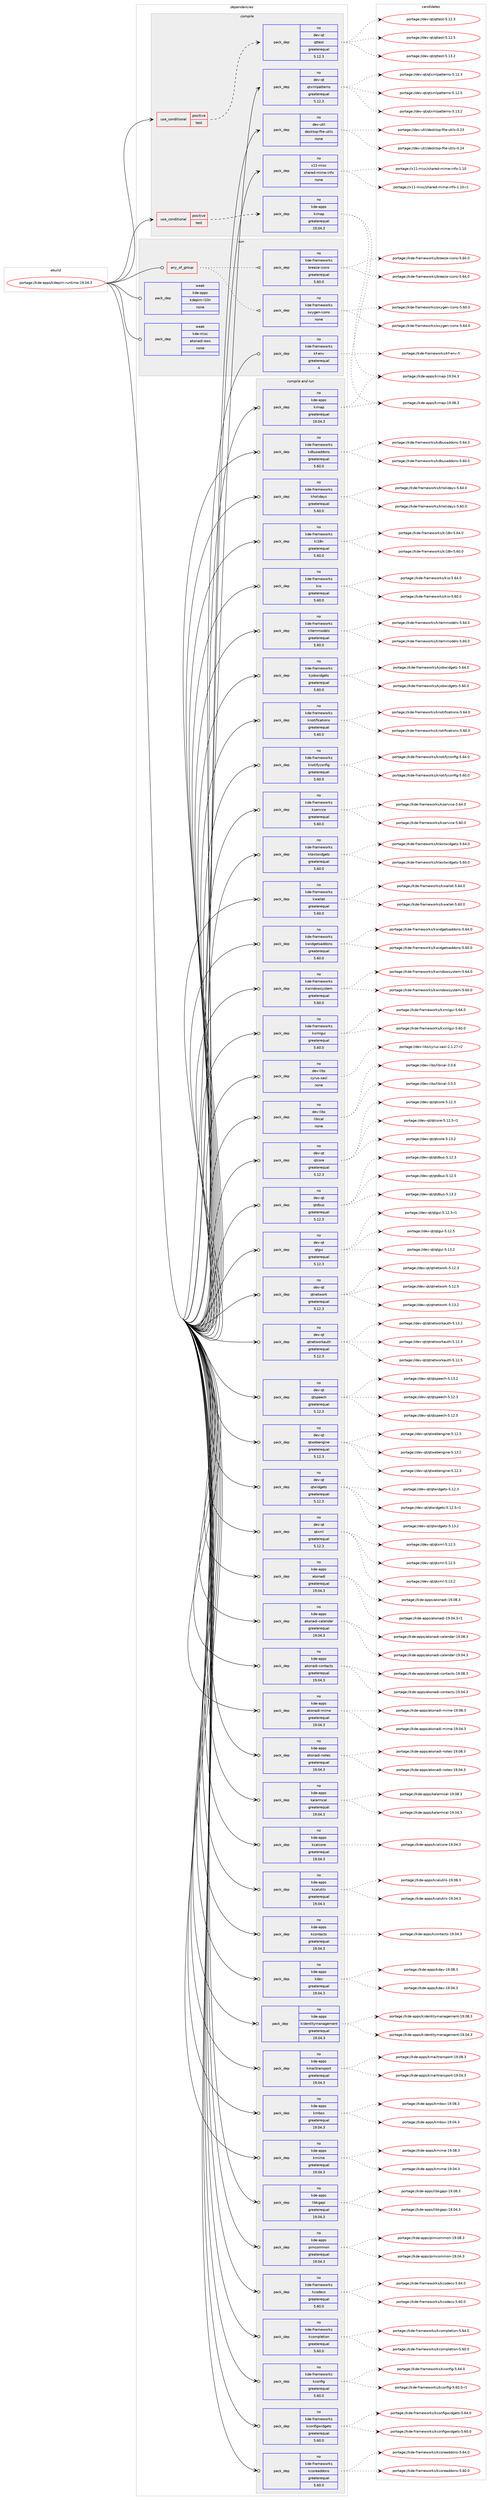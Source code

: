 digraph prolog {

# *************
# Graph options
# *************

newrank=true;
concentrate=true;
compound=true;
graph [rankdir=LR,fontname=Helvetica,fontsize=10,ranksep=1.5];#, ranksep=2.5, nodesep=0.2];
edge  [arrowhead=vee];
node  [fontname=Helvetica,fontsize=10];

# **********
# The ebuild
# **********

subgraph cluster_leftcol {
color=gray;
rank=same;
label=<<i>ebuild</i>>;
id [label="portage://kde-apps/kdepim-runtime-19.04.3", color=red, width=4, href="../kde-apps/kdepim-runtime-19.04.3.svg"];
}

# ****************
# The dependencies
# ****************

subgraph cluster_midcol {
color=gray;
label=<<i>dependencies</i>>;
subgraph cluster_compile {
fillcolor="#eeeeee";
style=filled;
label=<<i>compile</i>>;
subgraph cond75126 {
dependency288785 [label=<<TABLE BORDER="0" CELLBORDER="1" CELLSPACING="0" CELLPADDING="4"><TR><TD ROWSPAN="3" CELLPADDING="10">use_conditional</TD></TR><TR><TD>positive</TD></TR><TR><TD>test</TD></TR></TABLE>>, shape=none, color=red];
subgraph pack209333 {
dependency288786 [label=<<TABLE BORDER="0" CELLBORDER="1" CELLSPACING="0" CELLPADDING="4" WIDTH="220"><TR><TD ROWSPAN="6" CELLPADDING="30">pack_dep</TD></TR><TR><TD WIDTH="110">no</TD></TR><TR><TD>dev-qt</TD></TR><TR><TD>qttest</TD></TR><TR><TD>greaterequal</TD></TR><TR><TD>5.12.3</TD></TR></TABLE>>, shape=none, color=blue];
}
dependency288785:e -> dependency288786:w [weight=20,style="dashed",arrowhead="vee"];
}
id:e -> dependency288785:w [weight=20,style="solid",arrowhead="vee"];
subgraph cond75127 {
dependency288787 [label=<<TABLE BORDER="0" CELLBORDER="1" CELLSPACING="0" CELLPADDING="4"><TR><TD ROWSPAN="3" CELLPADDING="10">use_conditional</TD></TR><TR><TD>positive</TD></TR><TR><TD>test</TD></TR></TABLE>>, shape=none, color=red];
subgraph pack209334 {
dependency288788 [label=<<TABLE BORDER="0" CELLBORDER="1" CELLSPACING="0" CELLPADDING="4" WIDTH="220"><TR><TD ROWSPAN="6" CELLPADDING="30">pack_dep</TD></TR><TR><TD WIDTH="110">no</TD></TR><TR><TD>kde-apps</TD></TR><TR><TD>kimap</TD></TR><TR><TD>greaterequal</TD></TR><TR><TD>19.04.3</TD></TR></TABLE>>, shape=none, color=blue];
}
dependency288787:e -> dependency288788:w [weight=20,style="dashed",arrowhead="vee"];
}
id:e -> dependency288787:w [weight=20,style="solid",arrowhead="vee"];
subgraph pack209335 {
dependency288789 [label=<<TABLE BORDER="0" CELLBORDER="1" CELLSPACING="0" CELLPADDING="4" WIDTH="220"><TR><TD ROWSPAN="6" CELLPADDING="30">pack_dep</TD></TR><TR><TD WIDTH="110">no</TD></TR><TR><TD>dev-qt</TD></TR><TR><TD>qtxmlpatterns</TD></TR><TR><TD>greaterequal</TD></TR><TR><TD>5.12.3</TD></TR></TABLE>>, shape=none, color=blue];
}
id:e -> dependency288789:w [weight=20,style="solid",arrowhead="vee"];
subgraph pack209336 {
dependency288790 [label=<<TABLE BORDER="0" CELLBORDER="1" CELLSPACING="0" CELLPADDING="4" WIDTH="220"><TR><TD ROWSPAN="6" CELLPADDING="30">pack_dep</TD></TR><TR><TD WIDTH="110">no</TD></TR><TR><TD>dev-util</TD></TR><TR><TD>desktop-file-utils</TD></TR><TR><TD>none</TD></TR><TR><TD></TD></TR></TABLE>>, shape=none, color=blue];
}
id:e -> dependency288790:w [weight=20,style="solid",arrowhead="vee"];
subgraph pack209337 {
dependency288791 [label=<<TABLE BORDER="0" CELLBORDER="1" CELLSPACING="0" CELLPADDING="4" WIDTH="220"><TR><TD ROWSPAN="6" CELLPADDING="30">pack_dep</TD></TR><TR><TD WIDTH="110">no</TD></TR><TR><TD>x11-misc</TD></TR><TR><TD>shared-mime-info</TD></TR><TR><TD>none</TD></TR><TR><TD></TD></TR></TABLE>>, shape=none, color=blue];
}
id:e -> dependency288791:w [weight=20,style="solid",arrowhead="vee"];
}
subgraph cluster_compileandrun {
fillcolor="#eeeeee";
style=filled;
label=<<i>compile and run</i>>;
subgraph pack209338 {
dependency288792 [label=<<TABLE BORDER="0" CELLBORDER="1" CELLSPACING="0" CELLPADDING="4" WIDTH="220"><TR><TD ROWSPAN="6" CELLPADDING="30">pack_dep</TD></TR><TR><TD WIDTH="110">no</TD></TR><TR><TD>dev-libs</TD></TR><TR><TD>cyrus-sasl</TD></TR><TR><TD>none</TD></TR><TR><TD></TD></TR></TABLE>>, shape=none, color=blue];
}
id:e -> dependency288792:w [weight=20,style="solid",arrowhead="odotvee"];
subgraph pack209339 {
dependency288793 [label=<<TABLE BORDER="0" CELLBORDER="1" CELLSPACING="0" CELLPADDING="4" WIDTH="220"><TR><TD ROWSPAN="6" CELLPADDING="30">pack_dep</TD></TR><TR><TD WIDTH="110">no</TD></TR><TR><TD>dev-libs</TD></TR><TR><TD>libical</TD></TR><TR><TD>none</TD></TR><TR><TD></TD></TR></TABLE>>, shape=none, color=blue];
}
id:e -> dependency288793:w [weight=20,style="solid",arrowhead="odotvee"];
subgraph pack209340 {
dependency288794 [label=<<TABLE BORDER="0" CELLBORDER="1" CELLSPACING="0" CELLPADDING="4" WIDTH="220"><TR><TD ROWSPAN="6" CELLPADDING="30">pack_dep</TD></TR><TR><TD WIDTH="110">no</TD></TR><TR><TD>dev-qt</TD></TR><TR><TD>qtcore</TD></TR><TR><TD>greaterequal</TD></TR><TR><TD>5.12.3</TD></TR></TABLE>>, shape=none, color=blue];
}
id:e -> dependency288794:w [weight=20,style="solid",arrowhead="odotvee"];
subgraph pack209341 {
dependency288795 [label=<<TABLE BORDER="0" CELLBORDER="1" CELLSPACING="0" CELLPADDING="4" WIDTH="220"><TR><TD ROWSPAN="6" CELLPADDING="30">pack_dep</TD></TR><TR><TD WIDTH="110">no</TD></TR><TR><TD>dev-qt</TD></TR><TR><TD>qtdbus</TD></TR><TR><TD>greaterequal</TD></TR><TR><TD>5.12.3</TD></TR></TABLE>>, shape=none, color=blue];
}
id:e -> dependency288795:w [weight=20,style="solid",arrowhead="odotvee"];
subgraph pack209342 {
dependency288796 [label=<<TABLE BORDER="0" CELLBORDER="1" CELLSPACING="0" CELLPADDING="4" WIDTH="220"><TR><TD ROWSPAN="6" CELLPADDING="30">pack_dep</TD></TR><TR><TD WIDTH="110">no</TD></TR><TR><TD>dev-qt</TD></TR><TR><TD>qtgui</TD></TR><TR><TD>greaterequal</TD></TR><TR><TD>5.12.3</TD></TR></TABLE>>, shape=none, color=blue];
}
id:e -> dependency288796:w [weight=20,style="solid",arrowhead="odotvee"];
subgraph pack209343 {
dependency288797 [label=<<TABLE BORDER="0" CELLBORDER="1" CELLSPACING="0" CELLPADDING="4" WIDTH="220"><TR><TD ROWSPAN="6" CELLPADDING="30">pack_dep</TD></TR><TR><TD WIDTH="110">no</TD></TR><TR><TD>dev-qt</TD></TR><TR><TD>qtnetwork</TD></TR><TR><TD>greaterequal</TD></TR><TR><TD>5.12.3</TD></TR></TABLE>>, shape=none, color=blue];
}
id:e -> dependency288797:w [weight=20,style="solid",arrowhead="odotvee"];
subgraph pack209344 {
dependency288798 [label=<<TABLE BORDER="0" CELLBORDER="1" CELLSPACING="0" CELLPADDING="4" WIDTH="220"><TR><TD ROWSPAN="6" CELLPADDING="30">pack_dep</TD></TR><TR><TD WIDTH="110">no</TD></TR><TR><TD>dev-qt</TD></TR><TR><TD>qtnetworkauth</TD></TR><TR><TD>greaterequal</TD></TR><TR><TD>5.12.3</TD></TR></TABLE>>, shape=none, color=blue];
}
id:e -> dependency288798:w [weight=20,style="solid",arrowhead="odotvee"];
subgraph pack209345 {
dependency288799 [label=<<TABLE BORDER="0" CELLBORDER="1" CELLSPACING="0" CELLPADDING="4" WIDTH="220"><TR><TD ROWSPAN="6" CELLPADDING="30">pack_dep</TD></TR><TR><TD WIDTH="110">no</TD></TR><TR><TD>dev-qt</TD></TR><TR><TD>qtspeech</TD></TR><TR><TD>greaterequal</TD></TR><TR><TD>5.12.3</TD></TR></TABLE>>, shape=none, color=blue];
}
id:e -> dependency288799:w [weight=20,style="solid",arrowhead="odotvee"];
subgraph pack209346 {
dependency288800 [label=<<TABLE BORDER="0" CELLBORDER="1" CELLSPACING="0" CELLPADDING="4" WIDTH="220"><TR><TD ROWSPAN="6" CELLPADDING="30">pack_dep</TD></TR><TR><TD WIDTH="110">no</TD></TR><TR><TD>dev-qt</TD></TR><TR><TD>qtwebengine</TD></TR><TR><TD>greaterequal</TD></TR><TR><TD>5.12.3</TD></TR></TABLE>>, shape=none, color=blue];
}
id:e -> dependency288800:w [weight=20,style="solid",arrowhead="odotvee"];
subgraph pack209347 {
dependency288801 [label=<<TABLE BORDER="0" CELLBORDER="1" CELLSPACING="0" CELLPADDING="4" WIDTH="220"><TR><TD ROWSPAN="6" CELLPADDING="30">pack_dep</TD></TR><TR><TD WIDTH="110">no</TD></TR><TR><TD>dev-qt</TD></TR><TR><TD>qtwidgets</TD></TR><TR><TD>greaterequal</TD></TR><TR><TD>5.12.3</TD></TR></TABLE>>, shape=none, color=blue];
}
id:e -> dependency288801:w [weight=20,style="solid",arrowhead="odotvee"];
subgraph pack209348 {
dependency288802 [label=<<TABLE BORDER="0" CELLBORDER="1" CELLSPACING="0" CELLPADDING="4" WIDTH="220"><TR><TD ROWSPAN="6" CELLPADDING="30">pack_dep</TD></TR><TR><TD WIDTH="110">no</TD></TR><TR><TD>dev-qt</TD></TR><TR><TD>qtxml</TD></TR><TR><TD>greaterequal</TD></TR><TR><TD>5.12.3</TD></TR></TABLE>>, shape=none, color=blue];
}
id:e -> dependency288802:w [weight=20,style="solid",arrowhead="odotvee"];
subgraph pack209349 {
dependency288803 [label=<<TABLE BORDER="0" CELLBORDER="1" CELLSPACING="0" CELLPADDING="4" WIDTH="220"><TR><TD ROWSPAN="6" CELLPADDING="30">pack_dep</TD></TR><TR><TD WIDTH="110">no</TD></TR><TR><TD>kde-apps</TD></TR><TR><TD>akonadi</TD></TR><TR><TD>greaterequal</TD></TR><TR><TD>19.04.3</TD></TR></TABLE>>, shape=none, color=blue];
}
id:e -> dependency288803:w [weight=20,style="solid",arrowhead="odotvee"];
subgraph pack209350 {
dependency288804 [label=<<TABLE BORDER="0" CELLBORDER="1" CELLSPACING="0" CELLPADDING="4" WIDTH="220"><TR><TD ROWSPAN="6" CELLPADDING="30">pack_dep</TD></TR><TR><TD WIDTH="110">no</TD></TR><TR><TD>kde-apps</TD></TR><TR><TD>akonadi-calendar</TD></TR><TR><TD>greaterequal</TD></TR><TR><TD>19.04.3</TD></TR></TABLE>>, shape=none, color=blue];
}
id:e -> dependency288804:w [weight=20,style="solid",arrowhead="odotvee"];
subgraph pack209351 {
dependency288805 [label=<<TABLE BORDER="0" CELLBORDER="1" CELLSPACING="0" CELLPADDING="4" WIDTH="220"><TR><TD ROWSPAN="6" CELLPADDING="30">pack_dep</TD></TR><TR><TD WIDTH="110">no</TD></TR><TR><TD>kde-apps</TD></TR><TR><TD>akonadi-contacts</TD></TR><TR><TD>greaterequal</TD></TR><TR><TD>19.04.3</TD></TR></TABLE>>, shape=none, color=blue];
}
id:e -> dependency288805:w [weight=20,style="solid",arrowhead="odotvee"];
subgraph pack209352 {
dependency288806 [label=<<TABLE BORDER="0" CELLBORDER="1" CELLSPACING="0" CELLPADDING="4" WIDTH="220"><TR><TD ROWSPAN="6" CELLPADDING="30">pack_dep</TD></TR><TR><TD WIDTH="110">no</TD></TR><TR><TD>kde-apps</TD></TR><TR><TD>akonadi-mime</TD></TR><TR><TD>greaterequal</TD></TR><TR><TD>19.04.3</TD></TR></TABLE>>, shape=none, color=blue];
}
id:e -> dependency288806:w [weight=20,style="solid",arrowhead="odotvee"];
subgraph pack209353 {
dependency288807 [label=<<TABLE BORDER="0" CELLBORDER="1" CELLSPACING="0" CELLPADDING="4" WIDTH="220"><TR><TD ROWSPAN="6" CELLPADDING="30">pack_dep</TD></TR><TR><TD WIDTH="110">no</TD></TR><TR><TD>kde-apps</TD></TR><TR><TD>akonadi-notes</TD></TR><TR><TD>greaterequal</TD></TR><TR><TD>19.04.3</TD></TR></TABLE>>, shape=none, color=blue];
}
id:e -> dependency288807:w [weight=20,style="solid",arrowhead="odotvee"];
subgraph pack209354 {
dependency288808 [label=<<TABLE BORDER="0" CELLBORDER="1" CELLSPACING="0" CELLPADDING="4" WIDTH="220"><TR><TD ROWSPAN="6" CELLPADDING="30">pack_dep</TD></TR><TR><TD WIDTH="110">no</TD></TR><TR><TD>kde-apps</TD></TR><TR><TD>kalarmcal</TD></TR><TR><TD>greaterequal</TD></TR><TR><TD>19.04.3</TD></TR></TABLE>>, shape=none, color=blue];
}
id:e -> dependency288808:w [weight=20,style="solid",arrowhead="odotvee"];
subgraph pack209355 {
dependency288809 [label=<<TABLE BORDER="0" CELLBORDER="1" CELLSPACING="0" CELLPADDING="4" WIDTH="220"><TR><TD ROWSPAN="6" CELLPADDING="30">pack_dep</TD></TR><TR><TD WIDTH="110">no</TD></TR><TR><TD>kde-apps</TD></TR><TR><TD>kcalcore</TD></TR><TR><TD>greaterequal</TD></TR><TR><TD>19.04.3</TD></TR></TABLE>>, shape=none, color=blue];
}
id:e -> dependency288809:w [weight=20,style="solid",arrowhead="odotvee"];
subgraph pack209356 {
dependency288810 [label=<<TABLE BORDER="0" CELLBORDER="1" CELLSPACING="0" CELLPADDING="4" WIDTH="220"><TR><TD ROWSPAN="6" CELLPADDING="30">pack_dep</TD></TR><TR><TD WIDTH="110">no</TD></TR><TR><TD>kde-apps</TD></TR><TR><TD>kcalutils</TD></TR><TR><TD>greaterequal</TD></TR><TR><TD>19.04.3</TD></TR></TABLE>>, shape=none, color=blue];
}
id:e -> dependency288810:w [weight=20,style="solid",arrowhead="odotvee"];
subgraph pack209357 {
dependency288811 [label=<<TABLE BORDER="0" CELLBORDER="1" CELLSPACING="0" CELLPADDING="4" WIDTH="220"><TR><TD ROWSPAN="6" CELLPADDING="30">pack_dep</TD></TR><TR><TD WIDTH="110">no</TD></TR><TR><TD>kde-apps</TD></TR><TR><TD>kcontacts</TD></TR><TR><TD>greaterequal</TD></TR><TR><TD>19.04.3</TD></TR></TABLE>>, shape=none, color=blue];
}
id:e -> dependency288811:w [weight=20,style="solid",arrowhead="odotvee"];
subgraph pack209358 {
dependency288812 [label=<<TABLE BORDER="0" CELLBORDER="1" CELLSPACING="0" CELLPADDING="4" WIDTH="220"><TR><TD ROWSPAN="6" CELLPADDING="30">pack_dep</TD></TR><TR><TD WIDTH="110">no</TD></TR><TR><TD>kde-apps</TD></TR><TR><TD>kdav</TD></TR><TR><TD>greaterequal</TD></TR><TR><TD>19.04.3</TD></TR></TABLE>>, shape=none, color=blue];
}
id:e -> dependency288812:w [weight=20,style="solid",arrowhead="odotvee"];
subgraph pack209359 {
dependency288813 [label=<<TABLE BORDER="0" CELLBORDER="1" CELLSPACING="0" CELLPADDING="4" WIDTH="220"><TR><TD ROWSPAN="6" CELLPADDING="30">pack_dep</TD></TR><TR><TD WIDTH="110">no</TD></TR><TR><TD>kde-apps</TD></TR><TR><TD>kidentitymanagement</TD></TR><TR><TD>greaterequal</TD></TR><TR><TD>19.04.3</TD></TR></TABLE>>, shape=none, color=blue];
}
id:e -> dependency288813:w [weight=20,style="solid",arrowhead="odotvee"];
subgraph pack209360 {
dependency288814 [label=<<TABLE BORDER="0" CELLBORDER="1" CELLSPACING="0" CELLPADDING="4" WIDTH="220"><TR><TD ROWSPAN="6" CELLPADDING="30">pack_dep</TD></TR><TR><TD WIDTH="110">no</TD></TR><TR><TD>kde-apps</TD></TR><TR><TD>kimap</TD></TR><TR><TD>greaterequal</TD></TR><TR><TD>19.04.3</TD></TR></TABLE>>, shape=none, color=blue];
}
id:e -> dependency288814:w [weight=20,style="solid",arrowhead="odotvee"];
subgraph pack209361 {
dependency288815 [label=<<TABLE BORDER="0" CELLBORDER="1" CELLSPACING="0" CELLPADDING="4" WIDTH="220"><TR><TD ROWSPAN="6" CELLPADDING="30">pack_dep</TD></TR><TR><TD WIDTH="110">no</TD></TR><TR><TD>kde-apps</TD></TR><TR><TD>kmailtransport</TD></TR><TR><TD>greaterequal</TD></TR><TR><TD>19.04.3</TD></TR></TABLE>>, shape=none, color=blue];
}
id:e -> dependency288815:w [weight=20,style="solid",arrowhead="odotvee"];
subgraph pack209362 {
dependency288816 [label=<<TABLE BORDER="0" CELLBORDER="1" CELLSPACING="0" CELLPADDING="4" WIDTH="220"><TR><TD ROWSPAN="6" CELLPADDING="30">pack_dep</TD></TR><TR><TD WIDTH="110">no</TD></TR><TR><TD>kde-apps</TD></TR><TR><TD>kmbox</TD></TR><TR><TD>greaterequal</TD></TR><TR><TD>19.04.3</TD></TR></TABLE>>, shape=none, color=blue];
}
id:e -> dependency288816:w [weight=20,style="solid",arrowhead="odotvee"];
subgraph pack209363 {
dependency288817 [label=<<TABLE BORDER="0" CELLBORDER="1" CELLSPACING="0" CELLPADDING="4" WIDTH="220"><TR><TD ROWSPAN="6" CELLPADDING="30">pack_dep</TD></TR><TR><TD WIDTH="110">no</TD></TR><TR><TD>kde-apps</TD></TR><TR><TD>kmime</TD></TR><TR><TD>greaterequal</TD></TR><TR><TD>19.04.3</TD></TR></TABLE>>, shape=none, color=blue];
}
id:e -> dependency288817:w [weight=20,style="solid",arrowhead="odotvee"];
subgraph pack209364 {
dependency288818 [label=<<TABLE BORDER="0" CELLBORDER="1" CELLSPACING="0" CELLPADDING="4" WIDTH="220"><TR><TD ROWSPAN="6" CELLPADDING="30">pack_dep</TD></TR><TR><TD WIDTH="110">no</TD></TR><TR><TD>kde-apps</TD></TR><TR><TD>libkgapi</TD></TR><TR><TD>greaterequal</TD></TR><TR><TD>19.04.3</TD></TR></TABLE>>, shape=none, color=blue];
}
id:e -> dependency288818:w [weight=20,style="solid",arrowhead="odotvee"];
subgraph pack209365 {
dependency288819 [label=<<TABLE BORDER="0" CELLBORDER="1" CELLSPACING="0" CELLPADDING="4" WIDTH="220"><TR><TD ROWSPAN="6" CELLPADDING="30">pack_dep</TD></TR><TR><TD WIDTH="110">no</TD></TR><TR><TD>kde-apps</TD></TR><TR><TD>pimcommon</TD></TR><TR><TD>greaterequal</TD></TR><TR><TD>19.04.3</TD></TR></TABLE>>, shape=none, color=blue];
}
id:e -> dependency288819:w [weight=20,style="solid",arrowhead="odotvee"];
subgraph pack209366 {
dependency288820 [label=<<TABLE BORDER="0" CELLBORDER="1" CELLSPACING="0" CELLPADDING="4" WIDTH="220"><TR><TD ROWSPAN="6" CELLPADDING="30">pack_dep</TD></TR><TR><TD WIDTH="110">no</TD></TR><TR><TD>kde-frameworks</TD></TR><TR><TD>kcodecs</TD></TR><TR><TD>greaterequal</TD></TR><TR><TD>5.60.0</TD></TR></TABLE>>, shape=none, color=blue];
}
id:e -> dependency288820:w [weight=20,style="solid",arrowhead="odotvee"];
subgraph pack209367 {
dependency288821 [label=<<TABLE BORDER="0" CELLBORDER="1" CELLSPACING="0" CELLPADDING="4" WIDTH="220"><TR><TD ROWSPAN="6" CELLPADDING="30">pack_dep</TD></TR><TR><TD WIDTH="110">no</TD></TR><TR><TD>kde-frameworks</TD></TR><TR><TD>kcompletion</TD></TR><TR><TD>greaterequal</TD></TR><TR><TD>5.60.0</TD></TR></TABLE>>, shape=none, color=blue];
}
id:e -> dependency288821:w [weight=20,style="solid",arrowhead="odotvee"];
subgraph pack209368 {
dependency288822 [label=<<TABLE BORDER="0" CELLBORDER="1" CELLSPACING="0" CELLPADDING="4" WIDTH="220"><TR><TD ROWSPAN="6" CELLPADDING="30">pack_dep</TD></TR><TR><TD WIDTH="110">no</TD></TR><TR><TD>kde-frameworks</TD></TR><TR><TD>kconfig</TD></TR><TR><TD>greaterequal</TD></TR><TR><TD>5.60.0</TD></TR></TABLE>>, shape=none, color=blue];
}
id:e -> dependency288822:w [weight=20,style="solid",arrowhead="odotvee"];
subgraph pack209369 {
dependency288823 [label=<<TABLE BORDER="0" CELLBORDER="1" CELLSPACING="0" CELLPADDING="4" WIDTH="220"><TR><TD ROWSPAN="6" CELLPADDING="30">pack_dep</TD></TR><TR><TD WIDTH="110">no</TD></TR><TR><TD>kde-frameworks</TD></TR><TR><TD>kconfigwidgets</TD></TR><TR><TD>greaterequal</TD></TR><TR><TD>5.60.0</TD></TR></TABLE>>, shape=none, color=blue];
}
id:e -> dependency288823:w [weight=20,style="solid",arrowhead="odotvee"];
subgraph pack209370 {
dependency288824 [label=<<TABLE BORDER="0" CELLBORDER="1" CELLSPACING="0" CELLPADDING="4" WIDTH="220"><TR><TD ROWSPAN="6" CELLPADDING="30">pack_dep</TD></TR><TR><TD WIDTH="110">no</TD></TR><TR><TD>kde-frameworks</TD></TR><TR><TD>kcoreaddons</TD></TR><TR><TD>greaterequal</TD></TR><TR><TD>5.60.0</TD></TR></TABLE>>, shape=none, color=blue];
}
id:e -> dependency288824:w [weight=20,style="solid",arrowhead="odotvee"];
subgraph pack209371 {
dependency288825 [label=<<TABLE BORDER="0" CELLBORDER="1" CELLSPACING="0" CELLPADDING="4" WIDTH="220"><TR><TD ROWSPAN="6" CELLPADDING="30">pack_dep</TD></TR><TR><TD WIDTH="110">no</TD></TR><TR><TD>kde-frameworks</TD></TR><TR><TD>kdbusaddons</TD></TR><TR><TD>greaterequal</TD></TR><TR><TD>5.60.0</TD></TR></TABLE>>, shape=none, color=blue];
}
id:e -> dependency288825:w [weight=20,style="solid",arrowhead="odotvee"];
subgraph pack209372 {
dependency288826 [label=<<TABLE BORDER="0" CELLBORDER="1" CELLSPACING="0" CELLPADDING="4" WIDTH="220"><TR><TD ROWSPAN="6" CELLPADDING="30">pack_dep</TD></TR><TR><TD WIDTH="110">no</TD></TR><TR><TD>kde-frameworks</TD></TR><TR><TD>kholidays</TD></TR><TR><TD>greaterequal</TD></TR><TR><TD>5.60.0</TD></TR></TABLE>>, shape=none, color=blue];
}
id:e -> dependency288826:w [weight=20,style="solid",arrowhead="odotvee"];
subgraph pack209373 {
dependency288827 [label=<<TABLE BORDER="0" CELLBORDER="1" CELLSPACING="0" CELLPADDING="4" WIDTH="220"><TR><TD ROWSPAN="6" CELLPADDING="30">pack_dep</TD></TR><TR><TD WIDTH="110">no</TD></TR><TR><TD>kde-frameworks</TD></TR><TR><TD>ki18n</TD></TR><TR><TD>greaterequal</TD></TR><TR><TD>5.60.0</TD></TR></TABLE>>, shape=none, color=blue];
}
id:e -> dependency288827:w [weight=20,style="solid",arrowhead="odotvee"];
subgraph pack209374 {
dependency288828 [label=<<TABLE BORDER="0" CELLBORDER="1" CELLSPACING="0" CELLPADDING="4" WIDTH="220"><TR><TD ROWSPAN="6" CELLPADDING="30">pack_dep</TD></TR><TR><TD WIDTH="110">no</TD></TR><TR><TD>kde-frameworks</TD></TR><TR><TD>kio</TD></TR><TR><TD>greaterequal</TD></TR><TR><TD>5.60.0</TD></TR></TABLE>>, shape=none, color=blue];
}
id:e -> dependency288828:w [weight=20,style="solid",arrowhead="odotvee"];
subgraph pack209375 {
dependency288829 [label=<<TABLE BORDER="0" CELLBORDER="1" CELLSPACING="0" CELLPADDING="4" WIDTH="220"><TR><TD ROWSPAN="6" CELLPADDING="30">pack_dep</TD></TR><TR><TD WIDTH="110">no</TD></TR><TR><TD>kde-frameworks</TD></TR><TR><TD>kitemmodels</TD></TR><TR><TD>greaterequal</TD></TR><TR><TD>5.60.0</TD></TR></TABLE>>, shape=none, color=blue];
}
id:e -> dependency288829:w [weight=20,style="solid",arrowhead="odotvee"];
subgraph pack209376 {
dependency288830 [label=<<TABLE BORDER="0" CELLBORDER="1" CELLSPACING="0" CELLPADDING="4" WIDTH="220"><TR><TD ROWSPAN="6" CELLPADDING="30">pack_dep</TD></TR><TR><TD WIDTH="110">no</TD></TR><TR><TD>kde-frameworks</TD></TR><TR><TD>kjobwidgets</TD></TR><TR><TD>greaterequal</TD></TR><TR><TD>5.60.0</TD></TR></TABLE>>, shape=none, color=blue];
}
id:e -> dependency288830:w [weight=20,style="solid",arrowhead="odotvee"];
subgraph pack209377 {
dependency288831 [label=<<TABLE BORDER="0" CELLBORDER="1" CELLSPACING="0" CELLPADDING="4" WIDTH="220"><TR><TD ROWSPAN="6" CELLPADDING="30">pack_dep</TD></TR><TR><TD WIDTH="110">no</TD></TR><TR><TD>kde-frameworks</TD></TR><TR><TD>knotifications</TD></TR><TR><TD>greaterequal</TD></TR><TR><TD>5.60.0</TD></TR></TABLE>>, shape=none, color=blue];
}
id:e -> dependency288831:w [weight=20,style="solid",arrowhead="odotvee"];
subgraph pack209378 {
dependency288832 [label=<<TABLE BORDER="0" CELLBORDER="1" CELLSPACING="0" CELLPADDING="4" WIDTH="220"><TR><TD ROWSPAN="6" CELLPADDING="30">pack_dep</TD></TR><TR><TD WIDTH="110">no</TD></TR><TR><TD>kde-frameworks</TD></TR><TR><TD>knotifyconfig</TD></TR><TR><TD>greaterequal</TD></TR><TR><TD>5.60.0</TD></TR></TABLE>>, shape=none, color=blue];
}
id:e -> dependency288832:w [weight=20,style="solid",arrowhead="odotvee"];
subgraph pack209379 {
dependency288833 [label=<<TABLE BORDER="0" CELLBORDER="1" CELLSPACING="0" CELLPADDING="4" WIDTH="220"><TR><TD ROWSPAN="6" CELLPADDING="30">pack_dep</TD></TR><TR><TD WIDTH="110">no</TD></TR><TR><TD>kde-frameworks</TD></TR><TR><TD>kservice</TD></TR><TR><TD>greaterequal</TD></TR><TR><TD>5.60.0</TD></TR></TABLE>>, shape=none, color=blue];
}
id:e -> dependency288833:w [weight=20,style="solid",arrowhead="odotvee"];
subgraph pack209380 {
dependency288834 [label=<<TABLE BORDER="0" CELLBORDER="1" CELLSPACING="0" CELLPADDING="4" WIDTH="220"><TR><TD ROWSPAN="6" CELLPADDING="30">pack_dep</TD></TR><TR><TD WIDTH="110">no</TD></TR><TR><TD>kde-frameworks</TD></TR><TR><TD>ktextwidgets</TD></TR><TR><TD>greaterequal</TD></TR><TR><TD>5.60.0</TD></TR></TABLE>>, shape=none, color=blue];
}
id:e -> dependency288834:w [weight=20,style="solid",arrowhead="odotvee"];
subgraph pack209381 {
dependency288835 [label=<<TABLE BORDER="0" CELLBORDER="1" CELLSPACING="0" CELLPADDING="4" WIDTH="220"><TR><TD ROWSPAN="6" CELLPADDING="30">pack_dep</TD></TR><TR><TD WIDTH="110">no</TD></TR><TR><TD>kde-frameworks</TD></TR><TR><TD>kwallet</TD></TR><TR><TD>greaterequal</TD></TR><TR><TD>5.60.0</TD></TR></TABLE>>, shape=none, color=blue];
}
id:e -> dependency288835:w [weight=20,style="solid",arrowhead="odotvee"];
subgraph pack209382 {
dependency288836 [label=<<TABLE BORDER="0" CELLBORDER="1" CELLSPACING="0" CELLPADDING="4" WIDTH="220"><TR><TD ROWSPAN="6" CELLPADDING="30">pack_dep</TD></TR><TR><TD WIDTH="110">no</TD></TR><TR><TD>kde-frameworks</TD></TR><TR><TD>kwidgetsaddons</TD></TR><TR><TD>greaterequal</TD></TR><TR><TD>5.60.0</TD></TR></TABLE>>, shape=none, color=blue];
}
id:e -> dependency288836:w [weight=20,style="solid",arrowhead="odotvee"];
subgraph pack209383 {
dependency288837 [label=<<TABLE BORDER="0" CELLBORDER="1" CELLSPACING="0" CELLPADDING="4" WIDTH="220"><TR><TD ROWSPAN="6" CELLPADDING="30">pack_dep</TD></TR><TR><TD WIDTH="110">no</TD></TR><TR><TD>kde-frameworks</TD></TR><TR><TD>kwindowsystem</TD></TR><TR><TD>greaterequal</TD></TR><TR><TD>5.60.0</TD></TR></TABLE>>, shape=none, color=blue];
}
id:e -> dependency288837:w [weight=20,style="solid",arrowhead="odotvee"];
subgraph pack209384 {
dependency288838 [label=<<TABLE BORDER="0" CELLBORDER="1" CELLSPACING="0" CELLPADDING="4" WIDTH="220"><TR><TD ROWSPAN="6" CELLPADDING="30">pack_dep</TD></TR><TR><TD WIDTH="110">no</TD></TR><TR><TD>kde-frameworks</TD></TR><TR><TD>kxmlgui</TD></TR><TR><TD>greaterequal</TD></TR><TR><TD>5.60.0</TD></TR></TABLE>>, shape=none, color=blue];
}
id:e -> dependency288838:w [weight=20,style="solid",arrowhead="odotvee"];
}
subgraph cluster_run {
fillcolor="#eeeeee";
style=filled;
label=<<i>run</i>>;
subgraph any4225 {
dependency288839 [label=<<TABLE BORDER="0" CELLBORDER="1" CELLSPACING="0" CELLPADDING="4"><TR><TD CELLPADDING="10">any_of_group</TD></TR></TABLE>>, shape=none, color=red];subgraph pack209385 {
dependency288840 [label=<<TABLE BORDER="0" CELLBORDER="1" CELLSPACING="0" CELLPADDING="4" WIDTH="220"><TR><TD ROWSPAN="6" CELLPADDING="30">pack_dep</TD></TR><TR><TD WIDTH="110">no</TD></TR><TR><TD>kde-frameworks</TD></TR><TR><TD>breeze-icons</TD></TR><TR><TD>greaterequal</TD></TR><TR><TD>5.60.0</TD></TR></TABLE>>, shape=none, color=blue];
}
dependency288839:e -> dependency288840:w [weight=20,style="dotted",arrowhead="oinv"];
subgraph pack209386 {
dependency288841 [label=<<TABLE BORDER="0" CELLBORDER="1" CELLSPACING="0" CELLPADDING="4" WIDTH="220"><TR><TD ROWSPAN="6" CELLPADDING="30">pack_dep</TD></TR><TR><TD WIDTH="110">no</TD></TR><TR><TD>kde-frameworks</TD></TR><TR><TD>oxygen-icons</TD></TR><TR><TD>none</TD></TR><TR><TD></TD></TR></TABLE>>, shape=none, color=blue];
}
dependency288839:e -> dependency288841:w [weight=20,style="dotted",arrowhead="oinv"];
}
id:e -> dependency288839:w [weight=20,style="solid",arrowhead="odot"];
subgraph pack209387 {
dependency288842 [label=<<TABLE BORDER="0" CELLBORDER="1" CELLSPACING="0" CELLPADDING="4" WIDTH="220"><TR><TD ROWSPAN="6" CELLPADDING="30">pack_dep</TD></TR><TR><TD WIDTH="110">no</TD></TR><TR><TD>kde-frameworks</TD></TR><TR><TD>kf-env</TD></TR><TR><TD>greaterequal</TD></TR><TR><TD>4</TD></TR></TABLE>>, shape=none, color=blue];
}
id:e -> dependency288842:w [weight=20,style="solid",arrowhead="odot"];
subgraph pack209388 {
dependency288843 [label=<<TABLE BORDER="0" CELLBORDER="1" CELLSPACING="0" CELLPADDING="4" WIDTH="220"><TR><TD ROWSPAN="6" CELLPADDING="30">pack_dep</TD></TR><TR><TD WIDTH="110">weak</TD></TR><TR><TD>kde-apps</TD></TR><TR><TD>kdepim-l10n</TD></TR><TR><TD>none</TD></TR><TR><TD></TD></TR></TABLE>>, shape=none, color=blue];
}
id:e -> dependency288843:w [weight=20,style="solid",arrowhead="odot"];
subgraph pack209389 {
dependency288844 [label=<<TABLE BORDER="0" CELLBORDER="1" CELLSPACING="0" CELLPADDING="4" WIDTH="220"><TR><TD ROWSPAN="6" CELLPADDING="30">pack_dep</TD></TR><TR><TD WIDTH="110">weak</TD></TR><TR><TD>kde-misc</TD></TR><TR><TD>akonadi-ews</TD></TR><TR><TD>none</TD></TR><TR><TD></TD></TR></TABLE>>, shape=none, color=blue];
}
id:e -> dependency288844:w [weight=20,style="solid",arrowhead="odot"];
}
}

# **************
# The candidates
# **************

subgraph cluster_choices {
rank=same;
color=gray;
label=<<i>candidates</i>>;

subgraph choice209333 {
color=black;
nodesep=1;
choiceportage100101118451131164711311611610111511645534649504651 [label="portage://dev-qt/qttest-5.12.3", color=red, width=4,href="../dev-qt/qttest-5.12.3.svg"];
choiceportage100101118451131164711311611610111511645534649504653 [label="portage://dev-qt/qttest-5.12.5", color=red, width=4,href="../dev-qt/qttest-5.12.5.svg"];
choiceportage100101118451131164711311611610111511645534649514650 [label="portage://dev-qt/qttest-5.13.2", color=red, width=4,href="../dev-qt/qttest-5.13.2.svg"];
dependency288786:e -> choiceportage100101118451131164711311611610111511645534649504651:w [style=dotted,weight="100"];
dependency288786:e -> choiceportage100101118451131164711311611610111511645534649504653:w [style=dotted,weight="100"];
dependency288786:e -> choiceportage100101118451131164711311611610111511645534649514650:w [style=dotted,weight="100"];
}
subgraph choice209334 {
color=black;
nodesep=1;
choiceportage107100101459711211211547107105109971124549574648524651 [label="portage://kde-apps/kimap-19.04.3", color=red, width=4,href="../kde-apps/kimap-19.04.3.svg"];
choiceportage107100101459711211211547107105109971124549574648564651 [label="portage://kde-apps/kimap-19.08.3", color=red, width=4,href="../kde-apps/kimap-19.08.3.svg"];
dependency288788:e -> choiceportage107100101459711211211547107105109971124549574648524651:w [style=dotted,weight="100"];
dependency288788:e -> choiceportage107100101459711211211547107105109971124549574648564651:w [style=dotted,weight="100"];
}
subgraph choice209335 {
color=black;
nodesep=1;
choiceportage10010111845113116471131161201091081129711611610111411011545534649504651 [label="portage://dev-qt/qtxmlpatterns-5.12.3", color=red, width=4,href="../dev-qt/qtxmlpatterns-5.12.3.svg"];
choiceportage10010111845113116471131161201091081129711611610111411011545534649504653 [label="portage://dev-qt/qtxmlpatterns-5.12.5", color=red, width=4,href="../dev-qt/qtxmlpatterns-5.12.5.svg"];
choiceportage10010111845113116471131161201091081129711611610111411011545534649514650 [label="portage://dev-qt/qtxmlpatterns-5.13.2", color=red, width=4,href="../dev-qt/qtxmlpatterns-5.13.2.svg"];
dependency288789:e -> choiceportage10010111845113116471131161201091081129711611610111411011545534649504651:w [style=dotted,weight="100"];
dependency288789:e -> choiceportage10010111845113116471131161201091081129711611610111411011545534649504653:w [style=dotted,weight="100"];
dependency288789:e -> choiceportage10010111845113116471131161201091081129711611610111411011545534649514650:w [style=dotted,weight="100"];
}
subgraph choice209336 {
color=black;
nodesep=1;
choiceportage100101118451171161051084710010111510711611111245102105108101451171161051081154548465051 [label="portage://dev-util/desktop-file-utils-0.23", color=red, width=4,href="../dev-util/desktop-file-utils-0.23.svg"];
choiceportage100101118451171161051084710010111510711611111245102105108101451171161051081154548465052 [label="portage://dev-util/desktop-file-utils-0.24", color=red, width=4,href="../dev-util/desktop-file-utils-0.24.svg"];
dependency288790:e -> choiceportage100101118451171161051084710010111510711611111245102105108101451171161051081154548465051:w [style=dotted,weight="100"];
dependency288790:e -> choiceportage100101118451171161051084710010111510711611111245102105108101451171161051081154548465052:w [style=dotted,weight="100"];
}
subgraph choice209337 {
color=black;
nodesep=1;
choiceportage12049494510910511599471151049711410110045109105109101451051101021114549464948 [label="portage://x11-misc/shared-mime-info-1.10", color=red, width=4,href="../x11-misc/shared-mime-info-1.10.svg"];
choiceportage120494945109105115994711510497114101100451091051091014510511010211145494649484511449 [label="portage://x11-misc/shared-mime-info-1.10-r1", color=red, width=4,href="../x11-misc/shared-mime-info-1.10-r1.svg"];
dependency288791:e -> choiceportage12049494510910511599471151049711410110045109105109101451051101021114549464948:w [style=dotted,weight="100"];
dependency288791:e -> choiceportage120494945109105115994711510497114101100451091051091014510511010211145494649484511449:w [style=dotted,weight="100"];
}
subgraph choice209338 {
color=black;
nodesep=1;
choiceportage100101118451081059811547991211141171154511597115108455046494650554511450 [label="portage://dev-libs/cyrus-sasl-2.1.27-r2", color=red, width=4,href="../dev-libs/cyrus-sasl-2.1.27-r2.svg"];
dependency288792:e -> choiceportage100101118451081059811547991211141171154511597115108455046494650554511450:w [style=dotted,weight="100"];
}
subgraph choice209339 {
color=black;
nodesep=1;
choiceportage100101118451081059811547108105981059997108455146484653 [label="portage://dev-libs/libical-3.0.5", color=red, width=4,href="../dev-libs/libical-3.0.5.svg"];
choiceportage100101118451081059811547108105981059997108455146484654 [label="portage://dev-libs/libical-3.0.6", color=red, width=4,href="../dev-libs/libical-3.0.6.svg"];
dependency288793:e -> choiceportage100101118451081059811547108105981059997108455146484653:w [style=dotted,weight="100"];
dependency288793:e -> choiceportage100101118451081059811547108105981059997108455146484654:w [style=dotted,weight="100"];
}
subgraph choice209340 {
color=black;
nodesep=1;
choiceportage10010111845113116471131169911111410145534649504651 [label="portage://dev-qt/qtcore-5.12.3", color=red, width=4,href="../dev-qt/qtcore-5.12.3.svg"];
choiceportage100101118451131164711311699111114101455346495046534511449 [label="portage://dev-qt/qtcore-5.12.5-r1", color=red, width=4,href="../dev-qt/qtcore-5.12.5-r1.svg"];
choiceportage10010111845113116471131169911111410145534649514650 [label="portage://dev-qt/qtcore-5.13.2", color=red, width=4,href="../dev-qt/qtcore-5.13.2.svg"];
dependency288794:e -> choiceportage10010111845113116471131169911111410145534649504651:w [style=dotted,weight="100"];
dependency288794:e -> choiceportage100101118451131164711311699111114101455346495046534511449:w [style=dotted,weight="100"];
dependency288794:e -> choiceportage10010111845113116471131169911111410145534649514650:w [style=dotted,weight="100"];
}
subgraph choice209341 {
color=black;
nodesep=1;
choiceportage10010111845113116471131161009811711545534649504651 [label="portage://dev-qt/qtdbus-5.12.3", color=red, width=4,href="../dev-qt/qtdbus-5.12.3.svg"];
choiceportage10010111845113116471131161009811711545534649504653 [label="portage://dev-qt/qtdbus-5.12.5", color=red, width=4,href="../dev-qt/qtdbus-5.12.5.svg"];
choiceportage10010111845113116471131161009811711545534649514650 [label="portage://dev-qt/qtdbus-5.13.2", color=red, width=4,href="../dev-qt/qtdbus-5.13.2.svg"];
dependency288795:e -> choiceportage10010111845113116471131161009811711545534649504651:w [style=dotted,weight="100"];
dependency288795:e -> choiceportage10010111845113116471131161009811711545534649504653:w [style=dotted,weight="100"];
dependency288795:e -> choiceportage10010111845113116471131161009811711545534649514650:w [style=dotted,weight="100"];
}
subgraph choice209342 {
color=black;
nodesep=1;
choiceportage1001011184511311647113116103117105455346495046514511449 [label="portage://dev-qt/qtgui-5.12.3-r1", color=red, width=4,href="../dev-qt/qtgui-5.12.3-r1.svg"];
choiceportage100101118451131164711311610311710545534649504653 [label="portage://dev-qt/qtgui-5.12.5", color=red, width=4,href="../dev-qt/qtgui-5.12.5.svg"];
choiceportage100101118451131164711311610311710545534649514650 [label="portage://dev-qt/qtgui-5.13.2", color=red, width=4,href="../dev-qt/qtgui-5.13.2.svg"];
dependency288796:e -> choiceportage1001011184511311647113116103117105455346495046514511449:w [style=dotted,weight="100"];
dependency288796:e -> choiceportage100101118451131164711311610311710545534649504653:w [style=dotted,weight="100"];
dependency288796:e -> choiceportage100101118451131164711311610311710545534649514650:w [style=dotted,weight="100"];
}
subgraph choice209343 {
color=black;
nodesep=1;
choiceportage100101118451131164711311611010111611911111410745534649504651 [label="portage://dev-qt/qtnetwork-5.12.3", color=red, width=4,href="../dev-qt/qtnetwork-5.12.3.svg"];
choiceportage100101118451131164711311611010111611911111410745534649504653 [label="portage://dev-qt/qtnetwork-5.12.5", color=red, width=4,href="../dev-qt/qtnetwork-5.12.5.svg"];
choiceportage100101118451131164711311611010111611911111410745534649514650 [label="portage://dev-qt/qtnetwork-5.13.2", color=red, width=4,href="../dev-qt/qtnetwork-5.13.2.svg"];
dependency288797:e -> choiceportage100101118451131164711311611010111611911111410745534649504651:w [style=dotted,weight="100"];
dependency288797:e -> choiceportage100101118451131164711311611010111611911111410745534649504653:w [style=dotted,weight="100"];
dependency288797:e -> choiceportage100101118451131164711311611010111611911111410745534649514650:w [style=dotted,weight="100"];
}
subgraph choice209344 {
color=black;
nodesep=1;
choiceportage10010111845113116471131161101011161191111141079711711610445534649504651 [label="portage://dev-qt/qtnetworkauth-5.12.3", color=red, width=4,href="../dev-qt/qtnetworkauth-5.12.3.svg"];
choiceportage10010111845113116471131161101011161191111141079711711610445534649504653 [label="portage://dev-qt/qtnetworkauth-5.12.5", color=red, width=4,href="../dev-qt/qtnetworkauth-5.12.5.svg"];
choiceportage10010111845113116471131161101011161191111141079711711610445534649514650 [label="portage://dev-qt/qtnetworkauth-5.13.2", color=red, width=4,href="../dev-qt/qtnetworkauth-5.13.2.svg"];
dependency288798:e -> choiceportage10010111845113116471131161101011161191111141079711711610445534649504651:w [style=dotted,weight="100"];
dependency288798:e -> choiceportage10010111845113116471131161101011161191111141079711711610445534649504653:w [style=dotted,weight="100"];
dependency288798:e -> choiceportage10010111845113116471131161101011161191111141079711711610445534649514650:w [style=dotted,weight="100"];
}
subgraph choice209345 {
color=black;
nodesep=1;
choiceportage10010111845113116471131161151121011019910445534649504651 [label="portage://dev-qt/qtspeech-5.12.3", color=red, width=4,href="../dev-qt/qtspeech-5.12.3.svg"];
choiceportage10010111845113116471131161151121011019910445534649504653 [label="portage://dev-qt/qtspeech-5.12.5", color=red, width=4,href="../dev-qt/qtspeech-5.12.5.svg"];
choiceportage10010111845113116471131161151121011019910445534649514650 [label="portage://dev-qt/qtspeech-5.13.2", color=red, width=4,href="../dev-qt/qtspeech-5.13.2.svg"];
dependency288799:e -> choiceportage10010111845113116471131161151121011019910445534649504651:w [style=dotted,weight="100"];
dependency288799:e -> choiceportage10010111845113116471131161151121011019910445534649504653:w [style=dotted,weight="100"];
dependency288799:e -> choiceportage10010111845113116471131161151121011019910445534649514650:w [style=dotted,weight="100"];
}
subgraph choice209346 {
color=black;
nodesep=1;
choiceportage10010111845113116471131161191019810111010310511010145534649504651 [label="portage://dev-qt/qtwebengine-5.12.3", color=red, width=4,href="../dev-qt/qtwebengine-5.12.3.svg"];
choiceportage10010111845113116471131161191019810111010310511010145534649504653 [label="portage://dev-qt/qtwebengine-5.12.5", color=red, width=4,href="../dev-qt/qtwebengine-5.12.5.svg"];
choiceportage10010111845113116471131161191019810111010310511010145534649514650 [label="portage://dev-qt/qtwebengine-5.13.2", color=red, width=4,href="../dev-qt/qtwebengine-5.13.2.svg"];
dependency288800:e -> choiceportage10010111845113116471131161191019810111010310511010145534649504651:w [style=dotted,weight="100"];
dependency288800:e -> choiceportage10010111845113116471131161191019810111010310511010145534649504653:w [style=dotted,weight="100"];
dependency288800:e -> choiceportage10010111845113116471131161191019810111010310511010145534649514650:w [style=dotted,weight="100"];
}
subgraph choice209347 {
color=black;
nodesep=1;
choiceportage100101118451131164711311611910510010310111611545534649504651 [label="portage://dev-qt/qtwidgets-5.12.3", color=red, width=4,href="../dev-qt/qtwidgets-5.12.3.svg"];
choiceportage1001011184511311647113116119105100103101116115455346495046534511449 [label="portage://dev-qt/qtwidgets-5.12.5-r1", color=red, width=4,href="../dev-qt/qtwidgets-5.12.5-r1.svg"];
choiceportage100101118451131164711311611910510010310111611545534649514650 [label="portage://dev-qt/qtwidgets-5.13.2", color=red, width=4,href="../dev-qt/qtwidgets-5.13.2.svg"];
dependency288801:e -> choiceportage100101118451131164711311611910510010310111611545534649504651:w [style=dotted,weight="100"];
dependency288801:e -> choiceportage1001011184511311647113116119105100103101116115455346495046534511449:w [style=dotted,weight="100"];
dependency288801:e -> choiceportage100101118451131164711311611910510010310111611545534649514650:w [style=dotted,weight="100"];
}
subgraph choice209348 {
color=black;
nodesep=1;
choiceportage100101118451131164711311612010910845534649504651 [label="portage://dev-qt/qtxml-5.12.3", color=red, width=4,href="../dev-qt/qtxml-5.12.3.svg"];
choiceportage100101118451131164711311612010910845534649504653 [label="portage://dev-qt/qtxml-5.12.5", color=red, width=4,href="../dev-qt/qtxml-5.12.5.svg"];
choiceportage100101118451131164711311612010910845534649514650 [label="portage://dev-qt/qtxml-5.13.2", color=red, width=4,href="../dev-qt/qtxml-5.13.2.svg"];
dependency288802:e -> choiceportage100101118451131164711311612010910845534649504651:w [style=dotted,weight="100"];
dependency288802:e -> choiceportage100101118451131164711311612010910845534649504653:w [style=dotted,weight="100"];
dependency288802:e -> choiceportage100101118451131164711311612010910845534649514650:w [style=dotted,weight="100"];
}
subgraph choice209349 {
color=black;
nodesep=1;
choiceportage107100101459711211211547971071111109710010545495746485246514511449 [label="portage://kde-apps/akonadi-19.04.3-r1", color=red, width=4,href="../kde-apps/akonadi-19.04.3-r1.svg"];
choiceportage10710010145971121121154797107111110971001054549574648564651 [label="portage://kde-apps/akonadi-19.08.3", color=red, width=4,href="../kde-apps/akonadi-19.08.3.svg"];
dependency288803:e -> choiceportage107100101459711211211547971071111109710010545495746485246514511449:w [style=dotted,weight="100"];
dependency288803:e -> choiceportage10710010145971121121154797107111110971001054549574648564651:w [style=dotted,weight="100"];
}
subgraph choice209350 {
color=black;
nodesep=1;
choiceportage1071001014597112112115479710711111097100105459997108101110100971144549574648524651 [label="portage://kde-apps/akonadi-calendar-19.04.3", color=red, width=4,href="../kde-apps/akonadi-calendar-19.04.3.svg"];
choiceportage1071001014597112112115479710711111097100105459997108101110100971144549574648564651 [label="portage://kde-apps/akonadi-calendar-19.08.3", color=red, width=4,href="../kde-apps/akonadi-calendar-19.08.3.svg"];
dependency288804:e -> choiceportage1071001014597112112115479710711111097100105459997108101110100971144549574648524651:w [style=dotted,weight="100"];
dependency288804:e -> choiceportage1071001014597112112115479710711111097100105459997108101110100971144549574648564651:w [style=dotted,weight="100"];
}
subgraph choice209351 {
color=black;
nodesep=1;
choiceportage1071001014597112112115479710711111097100105459911111011697991161154549574648524651 [label="portage://kde-apps/akonadi-contacts-19.04.3", color=red, width=4,href="../kde-apps/akonadi-contacts-19.04.3.svg"];
choiceportage1071001014597112112115479710711111097100105459911111011697991161154549574648564651 [label="portage://kde-apps/akonadi-contacts-19.08.3", color=red, width=4,href="../kde-apps/akonadi-contacts-19.08.3.svg"];
dependency288805:e -> choiceportage1071001014597112112115479710711111097100105459911111011697991161154549574648524651:w [style=dotted,weight="100"];
dependency288805:e -> choiceportage1071001014597112112115479710711111097100105459911111011697991161154549574648564651:w [style=dotted,weight="100"];
}
subgraph choice209352 {
color=black;
nodesep=1;
choiceportage1071001014597112112115479710711111097100105451091051091014549574648524651 [label="portage://kde-apps/akonadi-mime-19.04.3", color=red, width=4,href="../kde-apps/akonadi-mime-19.04.3.svg"];
choiceportage1071001014597112112115479710711111097100105451091051091014549574648564651 [label="portage://kde-apps/akonadi-mime-19.08.3", color=red, width=4,href="../kde-apps/akonadi-mime-19.08.3.svg"];
dependency288806:e -> choiceportage1071001014597112112115479710711111097100105451091051091014549574648524651:w [style=dotted,weight="100"];
dependency288806:e -> choiceportage1071001014597112112115479710711111097100105451091051091014549574648564651:w [style=dotted,weight="100"];
}
subgraph choice209353 {
color=black;
nodesep=1;
choiceportage1071001014597112112115479710711111097100105451101111161011154549574648524651 [label="portage://kde-apps/akonadi-notes-19.04.3", color=red, width=4,href="../kde-apps/akonadi-notes-19.04.3.svg"];
choiceportage1071001014597112112115479710711111097100105451101111161011154549574648564651 [label="portage://kde-apps/akonadi-notes-19.08.3", color=red, width=4,href="../kde-apps/akonadi-notes-19.08.3.svg"];
dependency288807:e -> choiceportage1071001014597112112115479710711111097100105451101111161011154549574648524651:w [style=dotted,weight="100"];
dependency288807:e -> choiceportage1071001014597112112115479710711111097100105451101111161011154549574648564651:w [style=dotted,weight="100"];
}
subgraph choice209354 {
color=black;
nodesep=1;
choiceportage107100101459711211211547107971089711410999971084549574648524651 [label="portage://kde-apps/kalarmcal-19.04.3", color=red, width=4,href="../kde-apps/kalarmcal-19.04.3.svg"];
choiceportage107100101459711211211547107971089711410999971084549574648564651 [label="portage://kde-apps/kalarmcal-19.08.3", color=red, width=4,href="../kde-apps/kalarmcal-19.08.3.svg"];
dependency288808:e -> choiceportage107100101459711211211547107971089711410999971084549574648524651:w [style=dotted,weight="100"];
dependency288808:e -> choiceportage107100101459711211211547107971089711410999971084549574648564651:w [style=dotted,weight="100"];
}
subgraph choice209355 {
color=black;
nodesep=1;
choiceportage1071001014597112112115471079997108991111141014549574648524651 [label="portage://kde-apps/kcalcore-19.04.3", color=red, width=4,href="../kde-apps/kcalcore-19.04.3.svg"];
dependency288809:e -> choiceportage1071001014597112112115471079997108991111141014549574648524651:w [style=dotted,weight="100"];
}
subgraph choice209356 {
color=black;
nodesep=1;
choiceportage10710010145971121121154710799971081171161051081154549574648524651 [label="portage://kde-apps/kcalutils-19.04.3", color=red, width=4,href="../kde-apps/kcalutils-19.04.3.svg"];
choiceportage10710010145971121121154710799971081171161051081154549574648564651 [label="portage://kde-apps/kcalutils-19.08.3", color=red, width=4,href="../kde-apps/kcalutils-19.08.3.svg"];
dependency288810:e -> choiceportage10710010145971121121154710799971081171161051081154549574648524651:w [style=dotted,weight="100"];
dependency288810:e -> choiceportage10710010145971121121154710799971081171161051081154549574648564651:w [style=dotted,weight="100"];
}
subgraph choice209357 {
color=black;
nodesep=1;
choiceportage1071001014597112112115471079911111011697991161154549574648524651 [label="portage://kde-apps/kcontacts-19.04.3", color=red, width=4,href="../kde-apps/kcontacts-19.04.3.svg"];
dependency288811:e -> choiceportage1071001014597112112115471079911111011697991161154549574648524651:w [style=dotted,weight="100"];
}
subgraph choice209358 {
color=black;
nodesep=1;
choiceportage107100101459711211211547107100971184549574648524651 [label="portage://kde-apps/kdav-19.04.3", color=red, width=4,href="../kde-apps/kdav-19.04.3.svg"];
choiceportage107100101459711211211547107100971184549574648564651 [label="portage://kde-apps/kdav-19.08.3", color=red, width=4,href="../kde-apps/kdav-19.08.3.svg"];
dependency288812:e -> choiceportage107100101459711211211547107100971184549574648524651:w [style=dotted,weight="100"];
dependency288812:e -> choiceportage107100101459711211211547107100971184549574648564651:w [style=dotted,weight="100"];
}
subgraph choice209359 {
color=black;
nodesep=1;
choiceportage10710010145971121121154710710510010111011610511612110997110971031011091011101164549574648524651 [label="portage://kde-apps/kidentitymanagement-19.04.3", color=red, width=4,href="../kde-apps/kidentitymanagement-19.04.3.svg"];
choiceportage10710010145971121121154710710510010111011610511612110997110971031011091011101164549574648564651 [label="portage://kde-apps/kidentitymanagement-19.08.3", color=red, width=4,href="../kde-apps/kidentitymanagement-19.08.3.svg"];
dependency288813:e -> choiceportage10710010145971121121154710710510010111011610511612110997110971031011091011101164549574648524651:w [style=dotted,weight="100"];
dependency288813:e -> choiceportage10710010145971121121154710710510010111011610511612110997110971031011091011101164549574648564651:w [style=dotted,weight="100"];
}
subgraph choice209360 {
color=black;
nodesep=1;
choiceportage107100101459711211211547107105109971124549574648524651 [label="portage://kde-apps/kimap-19.04.3", color=red, width=4,href="../kde-apps/kimap-19.04.3.svg"];
choiceportage107100101459711211211547107105109971124549574648564651 [label="portage://kde-apps/kimap-19.08.3", color=red, width=4,href="../kde-apps/kimap-19.08.3.svg"];
dependency288814:e -> choiceportage107100101459711211211547107105109971124549574648524651:w [style=dotted,weight="100"];
dependency288814:e -> choiceportage107100101459711211211547107105109971124549574648564651:w [style=dotted,weight="100"];
}
subgraph choice209361 {
color=black;
nodesep=1;
choiceportage10710010145971121121154710710997105108116114971101151121111141164549574648524651 [label="portage://kde-apps/kmailtransport-19.04.3", color=red, width=4,href="../kde-apps/kmailtransport-19.04.3.svg"];
choiceportage10710010145971121121154710710997105108116114971101151121111141164549574648564651 [label="portage://kde-apps/kmailtransport-19.08.3", color=red, width=4,href="../kde-apps/kmailtransport-19.08.3.svg"];
dependency288815:e -> choiceportage10710010145971121121154710710997105108116114971101151121111141164549574648524651:w [style=dotted,weight="100"];
dependency288815:e -> choiceportage10710010145971121121154710710997105108116114971101151121111141164549574648564651:w [style=dotted,weight="100"];
}
subgraph choice209362 {
color=black;
nodesep=1;
choiceportage107100101459711211211547107109981111204549574648524651 [label="portage://kde-apps/kmbox-19.04.3", color=red, width=4,href="../kde-apps/kmbox-19.04.3.svg"];
choiceportage107100101459711211211547107109981111204549574648564651 [label="portage://kde-apps/kmbox-19.08.3", color=red, width=4,href="../kde-apps/kmbox-19.08.3.svg"];
dependency288816:e -> choiceportage107100101459711211211547107109981111204549574648524651:w [style=dotted,weight="100"];
dependency288816:e -> choiceportage107100101459711211211547107109981111204549574648564651:w [style=dotted,weight="100"];
}
subgraph choice209363 {
color=black;
nodesep=1;
choiceportage1071001014597112112115471071091051091014549574648524651 [label="portage://kde-apps/kmime-19.04.3", color=red, width=4,href="../kde-apps/kmime-19.04.3.svg"];
choiceportage1071001014597112112115471071091051091014549574648564651 [label="portage://kde-apps/kmime-19.08.3", color=red, width=4,href="../kde-apps/kmime-19.08.3.svg"];
dependency288817:e -> choiceportage1071001014597112112115471071091051091014549574648524651:w [style=dotted,weight="100"];
dependency288817:e -> choiceportage1071001014597112112115471071091051091014549574648564651:w [style=dotted,weight="100"];
}
subgraph choice209364 {
color=black;
nodesep=1;
choiceportage10710010145971121121154710810598107103971121054549574648524651 [label="portage://kde-apps/libkgapi-19.04.3", color=red, width=4,href="../kde-apps/libkgapi-19.04.3.svg"];
choiceportage10710010145971121121154710810598107103971121054549574648564651 [label="portage://kde-apps/libkgapi-19.08.3", color=red, width=4,href="../kde-apps/libkgapi-19.08.3.svg"];
dependency288818:e -> choiceportage10710010145971121121154710810598107103971121054549574648524651:w [style=dotted,weight="100"];
dependency288818:e -> choiceportage10710010145971121121154710810598107103971121054549574648564651:w [style=dotted,weight="100"];
}
subgraph choice209365 {
color=black;
nodesep=1;
choiceportage107100101459711211211547112105109991111091091111104549574648524651 [label="portage://kde-apps/pimcommon-19.04.3", color=red, width=4,href="../kde-apps/pimcommon-19.04.3.svg"];
choiceportage107100101459711211211547112105109991111091091111104549574648564651 [label="portage://kde-apps/pimcommon-19.08.3", color=red, width=4,href="../kde-apps/pimcommon-19.08.3.svg"];
dependency288819:e -> choiceportage107100101459711211211547112105109991111091091111104549574648524651:w [style=dotted,weight="100"];
dependency288819:e -> choiceportage107100101459711211211547112105109991111091091111104549574648564651:w [style=dotted,weight="100"];
}
subgraph choice209366 {
color=black;
nodesep=1;
choiceportage107100101451021149710910111911111410711547107991111001019911545534654484648 [label="portage://kde-frameworks/kcodecs-5.60.0", color=red, width=4,href="../kde-frameworks/kcodecs-5.60.0.svg"];
choiceportage107100101451021149710910111911111410711547107991111001019911545534654524648 [label="portage://kde-frameworks/kcodecs-5.64.0", color=red, width=4,href="../kde-frameworks/kcodecs-5.64.0.svg"];
dependency288820:e -> choiceportage107100101451021149710910111911111410711547107991111001019911545534654484648:w [style=dotted,weight="100"];
dependency288820:e -> choiceportage107100101451021149710910111911111410711547107991111001019911545534654524648:w [style=dotted,weight="100"];
}
subgraph choice209367 {
color=black;
nodesep=1;
choiceportage1071001014510211497109101119111114107115471079911110911210810111610511111045534654484648 [label="portage://kde-frameworks/kcompletion-5.60.0", color=red, width=4,href="../kde-frameworks/kcompletion-5.60.0.svg"];
choiceportage1071001014510211497109101119111114107115471079911110911210810111610511111045534654524648 [label="portage://kde-frameworks/kcompletion-5.64.0", color=red, width=4,href="../kde-frameworks/kcompletion-5.64.0.svg"];
dependency288821:e -> choiceportage1071001014510211497109101119111114107115471079911110911210810111610511111045534654484648:w [style=dotted,weight="100"];
dependency288821:e -> choiceportage1071001014510211497109101119111114107115471079911110911210810111610511111045534654524648:w [style=dotted,weight="100"];
}
subgraph choice209368 {
color=black;
nodesep=1;
choiceportage10710010145102114971091011191111141071154710799111110102105103455346544846484511449 [label="portage://kde-frameworks/kconfig-5.60.0-r1", color=red, width=4,href="../kde-frameworks/kconfig-5.60.0-r1.svg"];
choiceportage1071001014510211497109101119111114107115471079911111010210510345534654524648 [label="portage://kde-frameworks/kconfig-5.64.0", color=red, width=4,href="../kde-frameworks/kconfig-5.64.0.svg"];
dependency288822:e -> choiceportage10710010145102114971091011191111141071154710799111110102105103455346544846484511449:w [style=dotted,weight="100"];
dependency288822:e -> choiceportage1071001014510211497109101119111114107115471079911111010210510345534654524648:w [style=dotted,weight="100"];
}
subgraph choice209369 {
color=black;
nodesep=1;
choiceportage1071001014510211497109101119111114107115471079911111010210510311910510010310111611545534654484648 [label="portage://kde-frameworks/kconfigwidgets-5.60.0", color=red, width=4,href="../kde-frameworks/kconfigwidgets-5.60.0.svg"];
choiceportage1071001014510211497109101119111114107115471079911111010210510311910510010310111611545534654524648 [label="portage://kde-frameworks/kconfigwidgets-5.64.0", color=red, width=4,href="../kde-frameworks/kconfigwidgets-5.64.0.svg"];
dependency288823:e -> choiceportage1071001014510211497109101119111114107115471079911111010210510311910510010310111611545534654484648:w [style=dotted,weight="100"];
dependency288823:e -> choiceportage1071001014510211497109101119111114107115471079911111010210510311910510010310111611545534654524648:w [style=dotted,weight="100"];
}
subgraph choice209370 {
color=black;
nodesep=1;
choiceportage107100101451021149710910111911111410711547107991111141019710010011111011545534654484648 [label="portage://kde-frameworks/kcoreaddons-5.60.0", color=red, width=4,href="../kde-frameworks/kcoreaddons-5.60.0.svg"];
choiceportage107100101451021149710910111911111410711547107991111141019710010011111011545534654524648 [label="portage://kde-frameworks/kcoreaddons-5.64.0", color=red, width=4,href="../kde-frameworks/kcoreaddons-5.64.0.svg"];
dependency288824:e -> choiceportage107100101451021149710910111911111410711547107991111141019710010011111011545534654484648:w [style=dotted,weight="100"];
dependency288824:e -> choiceportage107100101451021149710910111911111410711547107991111141019710010011111011545534654524648:w [style=dotted,weight="100"];
}
subgraph choice209371 {
color=black;
nodesep=1;
choiceportage107100101451021149710910111911111410711547107100981171159710010011111011545534654484648 [label="portage://kde-frameworks/kdbusaddons-5.60.0", color=red, width=4,href="../kde-frameworks/kdbusaddons-5.60.0.svg"];
choiceportage107100101451021149710910111911111410711547107100981171159710010011111011545534654524648 [label="portage://kde-frameworks/kdbusaddons-5.64.0", color=red, width=4,href="../kde-frameworks/kdbusaddons-5.64.0.svg"];
dependency288825:e -> choiceportage107100101451021149710910111911111410711547107100981171159710010011111011545534654484648:w [style=dotted,weight="100"];
dependency288825:e -> choiceportage107100101451021149710910111911111410711547107100981171159710010011111011545534654524648:w [style=dotted,weight="100"];
}
subgraph choice209372 {
color=black;
nodesep=1;
choiceportage1071001014510211497109101119111114107115471071041111081051009712111545534654484648 [label="portage://kde-frameworks/kholidays-5.60.0", color=red, width=4,href="../kde-frameworks/kholidays-5.60.0.svg"];
choiceportage1071001014510211497109101119111114107115471071041111081051009712111545534654524648 [label="portage://kde-frameworks/kholidays-5.64.0", color=red, width=4,href="../kde-frameworks/kholidays-5.64.0.svg"];
dependency288826:e -> choiceportage1071001014510211497109101119111114107115471071041111081051009712111545534654484648:w [style=dotted,weight="100"];
dependency288826:e -> choiceportage1071001014510211497109101119111114107115471071041111081051009712111545534654524648:w [style=dotted,weight="100"];
}
subgraph choice209373 {
color=black;
nodesep=1;
choiceportage107100101451021149710910111911111410711547107105495611045534654484648 [label="portage://kde-frameworks/ki18n-5.60.0", color=red, width=4,href="../kde-frameworks/ki18n-5.60.0.svg"];
choiceportage107100101451021149710910111911111410711547107105495611045534654524648 [label="portage://kde-frameworks/ki18n-5.64.0", color=red, width=4,href="../kde-frameworks/ki18n-5.64.0.svg"];
dependency288827:e -> choiceportage107100101451021149710910111911111410711547107105495611045534654484648:w [style=dotted,weight="100"];
dependency288827:e -> choiceportage107100101451021149710910111911111410711547107105495611045534654524648:w [style=dotted,weight="100"];
}
subgraph choice209374 {
color=black;
nodesep=1;
choiceportage10710010145102114971091011191111141071154710710511145534654484648 [label="portage://kde-frameworks/kio-5.60.0", color=red, width=4,href="../kde-frameworks/kio-5.60.0.svg"];
choiceportage10710010145102114971091011191111141071154710710511145534654524648 [label="portage://kde-frameworks/kio-5.64.0", color=red, width=4,href="../kde-frameworks/kio-5.64.0.svg"];
dependency288828:e -> choiceportage10710010145102114971091011191111141071154710710511145534654484648:w [style=dotted,weight="100"];
dependency288828:e -> choiceportage10710010145102114971091011191111141071154710710511145534654524648:w [style=dotted,weight="100"];
}
subgraph choice209375 {
color=black;
nodesep=1;
choiceportage10710010145102114971091011191111141071154710710511610110910911110010110811545534654484648 [label="portage://kde-frameworks/kitemmodels-5.60.0", color=red, width=4,href="../kde-frameworks/kitemmodels-5.60.0.svg"];
choiceportage10710010145102114971091011191111141071154710710511610110910911110010110811545534654524648 [label="portage://kde-frameworks/kitemmodels-5.64.0", color=red, width=4,href="../kde-frameworks/kitemmodels-5.64.0.svg"];
dependency288829:e -> choiceportage10710010145102114971091011191111141071154710710511610110910911110010110811545534654484648:w [style=dotted,weight="100"];
dependency288829:e -> choiceportage10710010145102114971091011191111141071154710710511610110910911110010110811545534654524648:w [style=dotted,weight="100"];
}
subgraph choice209376 {
color=black;
nodesep=1;
choiceportage1071001014510211497109101119111114107115471071061119811910510010310111611545534654484648 [label="portage://kde-frameworks/kjobwidgets-5.60.0", color=red, width=4,href="../kde-frameworks/kjobwidgets-5.60.0.svg"];
choiceportage1071001014510211497109101119111114107115471071061119811910510010310111611545534654524648 [label="portage://kde-frameworks/kjobwidgets-5.64.0", color=red, width=4,href="../kde-frameworks/kjobwidgets-5.64.0.svg"];
dependency288830:e -> choiceportage1071001014510211497109101119111114107115471071061119811910510010310111611545534654484648:w [style=dotted,weight="100"];
dependency288830:e -> choiceportage1071001014510211497109101119111114107115471071061119811910510010310111611545534654524648:w [style=dotted,weight="100"];
}
subgraph choice209377 {
color=black;
nodesep=1;
choiceportage107100101451021149710910111911111410711547107110111116105102105999711610511111011545534654484648 [label="portage://kde-frameworks/knotifications-5.60.0", color=red, width=4,href="../kde-frameworks/knotifications-5.60.0.svg"];
choiceportage107100101451021149710910111911111410711547107110111116105102105999711610511111011545534654524648 [label="portage://kde-frameworks/knotifications-5.64.0", color=red, width=4,href="../kde-frameworks/knotifications-5.64.0.svg"];
dependency288831:e -> choiceportage107100101451021149710910111911111410711547107110111116105102105999711610511111011545534654484648:w [style=dotted,weight="100"];
dependency288831:e -> choiceportage107100101451021149710910111911111410711547107110111116105102105999711610511111011545534654524648:w [style=dotted,weight="100"];
}
subgraph choice209378 {
color=black;
nodesep=1;
choiceportage1071001014510211497109101119111114107115471071101111161051021219911111010210510345534654484648 [label="portage://kde-frameworks/knotifyconfig-5.60.0", color=red, width=4,href="../kde-frameworks/knotifyconfig-5.60.0.svg"];
choiceportage1071001014510211497109101119111114107115471071101111161051021219911111010210510345534654524648 [label="portage://kde-frameworks/knotifyconfig-5.64.0", color=red, width=4,href="../kde-frameworks/knotifyconfig-5.64.0.svg"];
dependency288832:e -> choiceportage1071001014510211497109101119111114107115471071101111161051021219911111010210510345534654484648:w [style=dotted,weight="100"];
dependency288832:e -> choiceportage1071001014510211497109101119111114107115471071101111161051021219911111010210510345534654524648:w [style=dotted,weight="100"];
}
subgraph choice209379 {
color=black;
nodesep=1;
choiceportage1071001014510211497109101119111114107115471071151011141181059910145534654484648 [label="portage://kde-frameworks/kservice-5.60.0", color=red, width=4,href="../kde-frameworks/kservice-5.60.0.svg"];
choiceportage1071001014510211497109101119111114107115471071151011141181059910145534654524648 [label="portage://kde-frameworks/kservice-5.64.0", color=red, width=4,href="../kde-frameworks/kservice-5.64.0.svg"];
dependency288833:e -> choiceportage1071001014510211497109101119111114107115471071151011141181059910145534654484648:w [style=dotted,weight="100"];
dependency288833:e -> choiceportage1071001014510211497109101119111114107115471071151011141181059910145534654524648:w [style=dotted,weight="100"];
}
subgraph choice209380 {
color=black;
nodesep=1;
choiceportage10710010145102114971091011191111141071154710711610112011611910510010310111611545534654484648 [label="portage://kde-frameworks/ktextwidgets-5.60.0", color=red, width=4,href="../kde-frameworks/ktextwidgets-5.60.0.svg"];
choiceportage10710010145102114971091011191111141071154710711610112011611910510010310111611545534654524648 [label="portage://kde-frameworks/ktextwidgets-5.64.0", color=red, width=4,href="../kde-frameworks/ktextwidgets-5.64.0.svg"];
dependency288834:e -> choiceportage10710010145102114971091011191111141071154710711610112011611910510010310111611545534654484648:w [style=dotted,weight="100"];
dependency288834:e -> choiceportage10710010145102114971091011191111141071154710711610112011611910510010310111611545534654524648:w [style=dotted,weight="100"];
}
subgraph choice209381 {
color=black;
nodesep=1;
choiceportage1071001014510211497109101119111114107115471071199710810810111645534654484648 [label="portage://kde-frameworks/kwallet-5.60.0", color=red, width=4,href="../kde-frameworks/kwallet-5.60.0.svg"];
choiceportage1071001014510211497109101119111114107115471071199710810810111645534654524648 [label="portage://kde-frameworks/kwallet-5.64.0", color=red, width=4,href="../kde-frameworks/kwallet-5.64.0.svg"];
dependency288835:e -> choiceportage1071001014510211497109101119111114107115471071199710810810111645534654484648:w [style=dotted,weight="100"];
dependency288835:e -> choiceportage1071001014510211497109101119111114107115471071199710810810111645534654524648:w [style=dotted,weight="100"];
}
subgraph choice209382 {
color=black;
nodesep=1;
choiceportage1071001014510211497109101119111114107115471071191051001031011161159710010011111011545534654484648 [label="portage://kde-frameworks/kwidgetsaddons-5.60.0", color=red, width=4,href="../kde-frameworks/kwidgetsaddons-5.60.0.svg"];
choiceportage1071001014510211497109101119111114107115471071191051001031011161159710010011111011545534654524648 [label="portage://kde-frameworks/kwidgetsaddons-5.64.0", color=red, width=4,href="../kde-frameworks/kwidgetsaddons-5.64.0.svg"];
dependency288836:e -> choiceportage1071001014510211497109101119111114107115471071191051001031011161159710010011111011545534654484648:w [style=dotted,weight="100"];
dependency288836:e -> choiceportage1071001014510211497109101119111114107115471071191051001031011161159710010011111011545534654524648:w [style=dotted,weight="100"];
}
subgraph choice209383 {
color=black;
nodesep=1;
choiceportage10710010145102114971091011191111141071154710711910511010011111911512111511610110945534654484648 [label="portage://kde-frameworks/kwindowsystem-5.60.0", color=red, width=4,href="../kde-frameworks/kwindowsystem-5.60.0.svg"];
choiceportage10710010145102114971091011191111141071154710711910511010011111911512111511610110945534654524648 [label="portage://kde-frameworks/kwindowsystem-5.64.0", color=red, width=4,href="../kde-frameworks/kwindowsystem-5.64.0.svg"];
dependency288837:e -> choiceportage10710010145102114971091011191111141071154710711910511010011111911512111511610110945534654484648:w [style=dotted,weight="100"];
dependency288837:e -> choiceportage10710010145102114971091011191111141071154710711910511010011111911512111511610110945534654524648:w [style=dotted,weight="100"];
}
subgraph choice209384 {
color=black;
nodesep=1;
choiceportage10710010145102114971091011191111141071154710712010910810311710545534654484648 [label="portage://kde-frameworks/kxmlgui-5.60.0", color=red, width=4,href="../kde-frameworks/kxmlgui-5.60.0.svg"];
choiceportage10710010145102114971091011191111141071154710712010910810311710545534654524648 [label="portage://kde-frameworks/kxmlgui-5.64.0", color=red, width=4,href="../kde-frameworks/kxmlgui-5.64.0.svg"];
dependency288838:e -> choiceportage10710010145102114971091011191111141071154710712010910810311710545534654484648:w [style=dotted,weight="100"];
dependency288838:e -> choiceportage10710010145102114971091011191111141071154710712010910810311710545534654524648:w [style=dotted,weight="100"];
}
subgraph choice209385 {
color=black;
nodesep=1;
choiceportage10710010145102114971091011191111141071154798114101101122101451059911111011545534654484648 [label="portage://kde-frameworks/breeze-icons-5.60.0", color=red, width=4,href="../kde-frameworks/breeze-icons-5.60.0.svg"];
choiceportage10710010145102114971091011191111141071154798114101101122101451059911111011545534654524648 [label="portage://kde-frameworks/breeze-icons-5.64.0", color=red, width=4,href="../kde-frameworks/breeze-icons-5.64.0.svg"];
dependency288840:e -> choiceportage10710010145102114971091011191111141071154798114101101122101451059911111011545534654484648:w [style=dotted,weight="100"];
dependency288840:e -> choiceportage10710010145102114971091011191111141071154798114101101122101451059911111011545534654524648:w [style=dotted,weight="100"];
}
subgraph choice209386 {
color=black;
nodesep=1;
choiceportage107100101451021149710910111911111410711547111120121103101110451059911111011545534654484648 [label="portage://kde-frameworks/oxygen-icons-5.60.0", color=red, width=4,href="../kde-frameworks/oxygen-icons-5.60.0.svg"];
choiceportage107100101451021149710910111911111410711547111120121103101110451059911111011545534654524648 [label="portage://kde-frameworks/oxygen-icons-5.64.0", color=red, width=4,href="../kde-frameworks/oxygen-icons-5.64.0.svg"];
dependency288841:e -> choiceportage107100101451021149710910111911111410711547111120121103101110451059911111011545534654484648:w [style=dotted,weight="100"];
dependency288841:e -> choiceportage107100101451021149710910111911111410711547111120121103101110451059911111011545534654524648:w [style=dotted,weight="100"];
}
subgraph choice209387 {
color=black;
nodesep=1;
choiceportage107100101451021149710910111911111410711547107102451011101184553 [label="portage://kde-frameworks/kf-env-5", color=red, width=4,href="../kde-frameworks/kf-env-5.svg"];
dependency288842:e -> choiceportage107100101451021149710910111911111410711547107102451011101184553:w [style=dotted,weight="100"];
}
subgraph choice209388 {
color=black;
nodesep=1;
}
subgraph choice209389 {
color=black;
nodesep=1;
}
}

}
